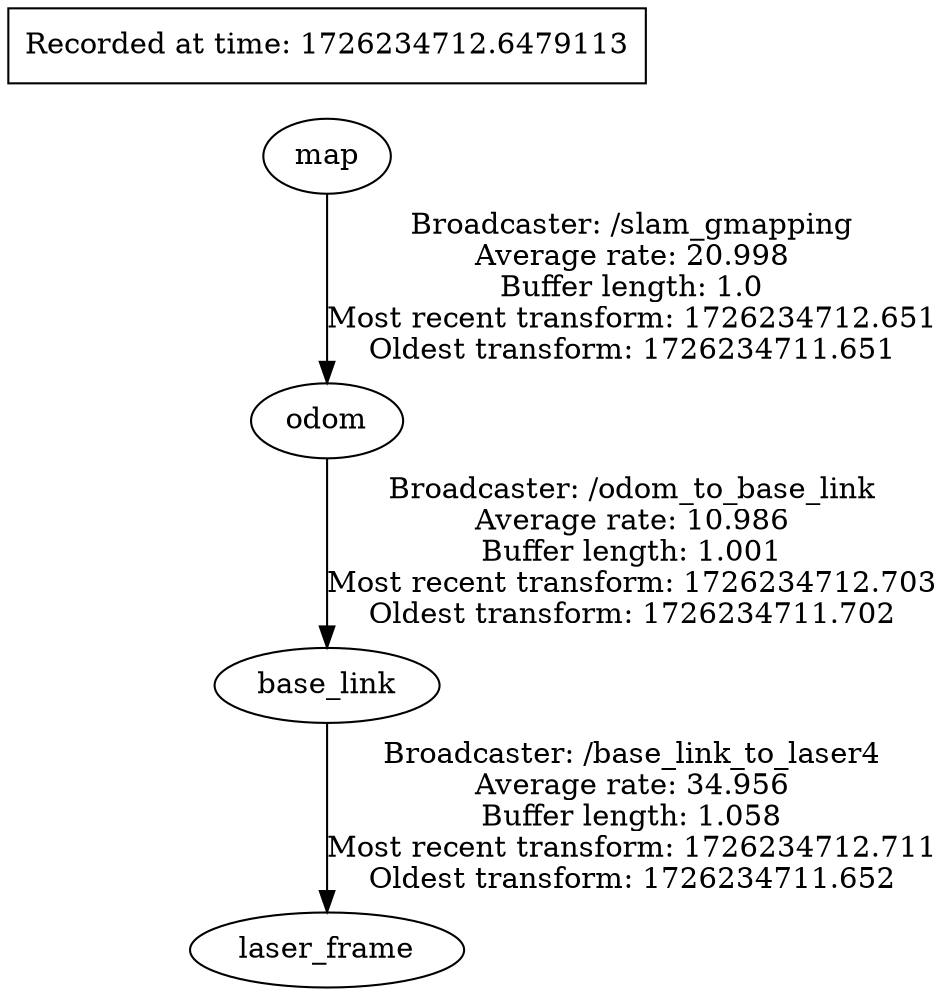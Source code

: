 digraph graphname {
	graph [bb="0,0,446,470",
		compound=True,
		rank=same,
		rankdir=TB,
		ranksep=0.2
	];
	node [label="\N"];
	map	[height=0.5,
		label=map,
		pos="153,399",
		shape=ellipse,
		width=0.84854];
	odom	[height=0.5,
		label=odom,
		pos="153,272",
		shape=ellipse,
		width=1.011];
	map -> odom	[label="Broadcaster: /slam_gmapping\nAverage rate: 20.998\nBuffer length: 1.0\nMost recent transform: 1726234712.651\nOldest transform: 1726234711.651",
		lp="299.5,335.5",
		penwidth=1,
		pos="e,153,290.31 153,380.88 153,360.15 153,324.95 153,300.42"];
	base_link	[height=0.5,
		label=base_link,
		pos="153,145",
		shape=ellipse,
		width=1.4985];
	odom -> base_link	[label="Broadcaster: /odom_to_base_link\nAverage rate: 10.986\nBuffer length: 1.001\nMost recent transform: 1726234712.703\nOldest transform: 1726234711.702",
		lp="299.5,208.5",
		penwidth=1,
		pos="e,153,163.31 153,253.88 153,233.15 153,197.95 153,173.42"];
	laser_frame	[height=0.5,
		label=laser_frame,
		pos="153,18",
		shape=ellipse,
		width=1.8234];
	base_link -> laser_frame	[label="Broadcaster: /base_link_to_laser4\nAverage rate: 34.956\nBuffer length: 1.058\nMost recent transform: 1726234712.711\nOldest transform: 1726234711.652",
		lp="299.5,81.5",
		penwidth=1,
		pos="e,153,36.313 153,126.88 153,106.15 153,70.953 153,46.422"];
	"_22Recorded_20at_20time_3A_201726234712.6479113_22"	[height=0.5,
		label="Recorded at time: 1726234712.6479113",
		pos="153,452",
		shape=box,
		width=4.25];
	"_22Recorded_20at_20time_3A_201726234712.6479113_22" -> map	[penwidth=1,
		pos="e,153,417.25 153,433.73 153,431.66 153,429.5 153,427.32",
		style=invis];
}
